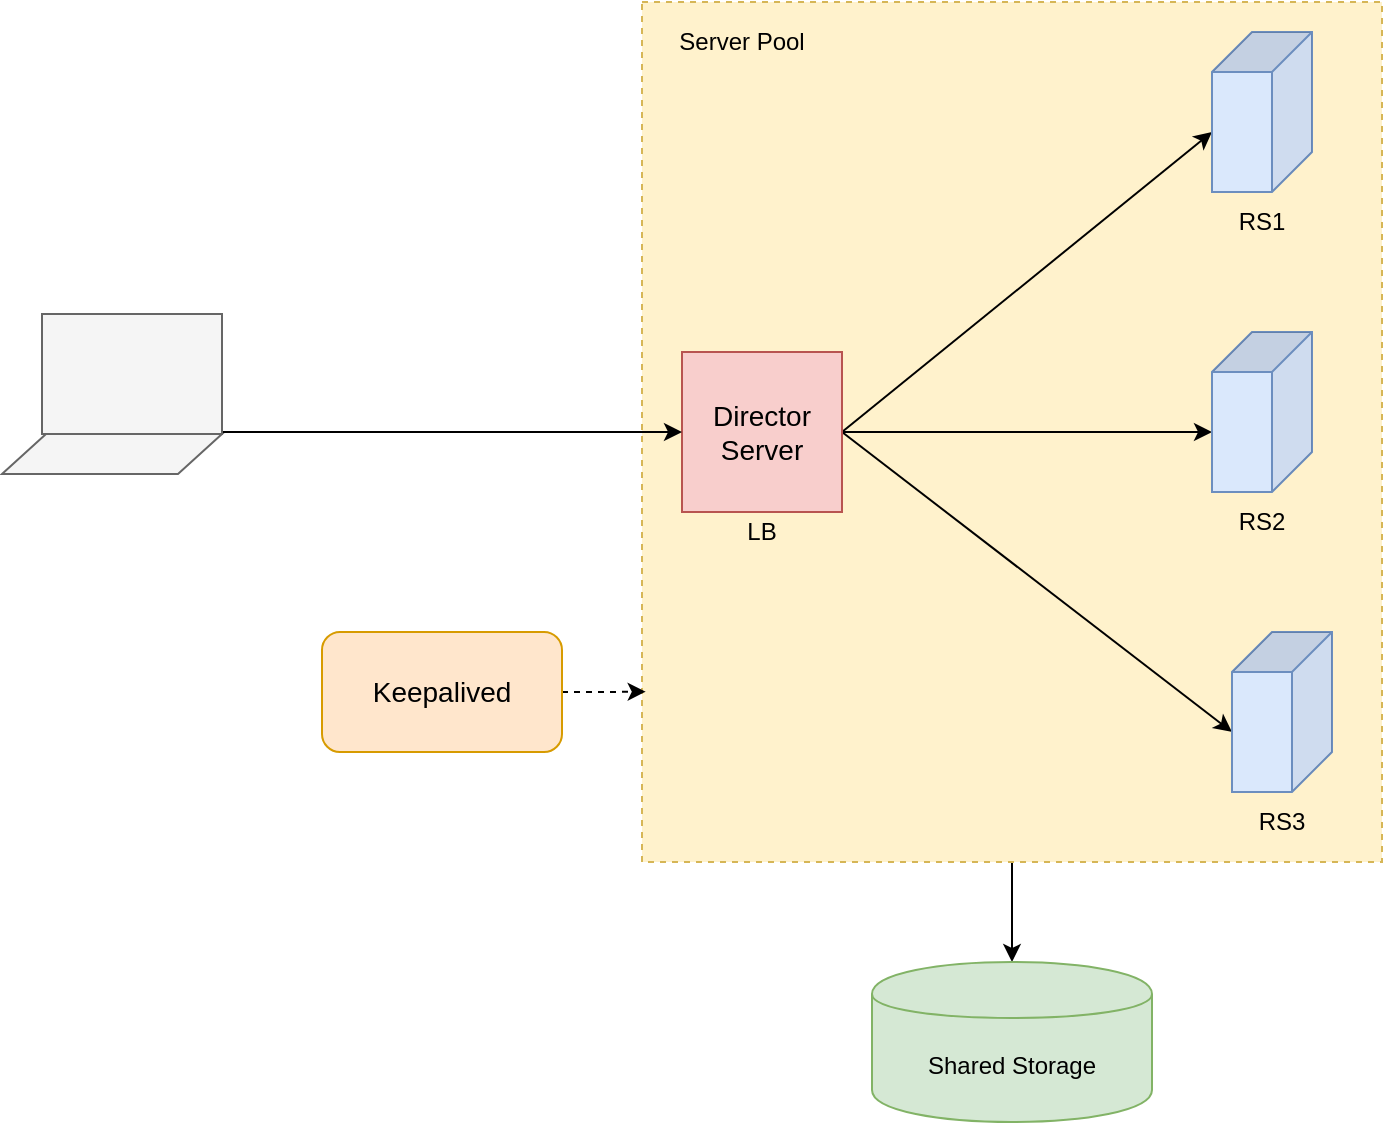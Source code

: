 <mxfile version="12.4.7" type="github">
  <diagram id="fQ0tpxYxzntRypLSKaCK" name="Page-1">
    <mxGraphModel dx="2249" dy="762" grid="1" gridSize="10" guides="1" tooltips="1" connect="1" arrows="1" fold="1" page="1" pageScale="1" pageWidth="827" pageHeight="1169" math="0" shadow="0">
      <root>
        <mxCell id="0"/>
        <mxCell id="1" parent="0"/>
        <mxCell id="0HKvY1qHdafvXrGgFuwy-4" value="" style="edgeStyle=orthogonalEdgeStyle;rounded=0;orthogonalLoop=1;jettySize=auto;html=1;" parent="1" source="0HKvY1qHdafvXrGgFuwy-1" target="0HKvY1qHdafvXrGgFuwy-3" edge="1">
          <mxGeometry relative="1" as="geometry"/>
        </mxCell>
        <mxCell id="0HKvY1qHdafvXrGgFuwy-1" value="" style="rounded=0;whiteSpace=wrap;html=1;dashed=1;fillColor=#fff2cc;strokeColor=#d6b656;" parent="1" vertex="1">
          <mxGeometry x="310" y="70" width="370" height="430" as="geometry"/>
        </mxCell>
        <mxCell id="ntUbtXpExg5YZEW9Ewyy-10" style="rounded=0;orthogonalLoop=1;jettySize=auto;html=1;exitX=1;exitY=0.5;exitDx=0;exitDy=0;entryX=0;entryY=0;entryDx=50;entryDy=50;entryPerimeter=0;" parent="1" source="ntUbtXpExg5YZEW9Ewyy-1" target="ntUbtXpExg5YZEW9Ewyy-2" edge="1">
          <mxGeometry relative="1" as="geometry"/>
        </mxCell>
        <mxCell id="ntUbtXpExg5YZEW9Ewyy-11" style="edgeStyle=none;rounded=0;orthogonalLoop=1;jettySize=auto;html=1;exitX=1;exitY=0.5;exitDx=0;exitDy=0;entryX=0;entryY=0;entryDx=50;entryDy=50;entryPerimeter=0;" parent="1" source="ntUbtXpExg5YZEW9Ewyy-1" target="ntUbtXpExg5YZEW9Ewyy-3" edge="1">
          <mxGeometry relative="1" as="geometry"/>
        </mxCell>
        <mxCell id="ntUbtXpExg5YZEW9Ewyy-12" style="edgeStyle=none;rounded=0;orthogonalLoop=1;jettySize=auto;html=1;exitX=1;exitY=0.5;exitDx=0;exitDy=0;entryX=0;entryY=0;entryDx=50;entryDy=50;entryPerimeter=0;" parent="1" source="ntUbtXpExg5YZEW9Ewyy-1" target="ntUbtXpExg5YZEW9Ewyy-4" edge="1">
          <mxGeometry relative="1" as="geometry"/>
        </mxCell>
        <mxCell id="ntUbtXpExg5YZEW9Ewyy-1" value="&lt;font style=&quot;font-size: 14px&quot;&gt;Director&lt;br&gt;Server&lt;/font&gt;" style="whiteSpace=wrap;html=1;aspect=fixed;fillColor=#f8cecc;strokeColor=#b85450;" parent="1" vertex="1">
          <mxGeometry x="330" y="245" width="80" height="80" as="geometry"/>
        </mxCell>
        <mxCell id="ntUbtXpExg5YZEW9Ewyy-2" value="" style="shape=cube;whiteSpace=wrap;html=1;boundedLbl=1;backgroundOutline=1;darkOpacity=0.05;darkOpacity2=0.1;rotation=90;fillColor=#dae8fc;strokeColor=#6c8ebf;" parent="1" vertex="1">
          <mxGeometry x="580" y="100" width="80" height="50" as="geometry"/>
        </mxCell>
        <mxCell id="ntUbtXpExg5YZEW9Ewyy-3" value="" style="shape=cube;whiteSpace=wrap;html=1;boundedLbl=1;backgroundOutline=1;darkOpacity=0.05;darkOpacity2=0.1;rotation=90;fillColor=#dae8fc;strokeColor=#6c8ebf;" parent="1" vertex="1">
          <mxGeometry x="580" y="250" width="80" height="50" as="geometry"/>
        </mxCell>
        <mxCell id="ntUbtXpExg5YZEW9Ewyy-4" value="" style="shape=cube;whiteSpace=wrap;html=1;boundedLbl=1;backgroundOutline=1;darkOpacity=0.05;darkOpacity2=0.1;rotation=90;fillColor=#dae8fc;strokeColor=#6c8ebf;" parent="1" vertex="1">
          <mxGeometry x="590" y="400" width="80" height="50" as="geometry"/>
        </mxCell>
        <mxCell id="ntUbtXpExg5YZEW9Ewyy-7" value="RS1" style="text;html=1;strokeColor=none;fillColor=none;align=center;verticalAlign=middle;whiteSpace=wrap;rounded=0;" parent="1" vertex="1">
          <mxGeometry x="600" y="170" width="40" height="20" as="geometry"/>
        </mxCell>
        <mxCell id="ntUbtXpExg5YZEW9Ewyy-8" value="RS2" style="text;html=1;strokeColor=none;fillColor=none;align=center;verticalAlign=middle;whiteSpace=wrap;rounded=0;" parent="1" vertex="1">
          <mxGeometry x="600" y="320" width="40" height="20" as="geometry"/>
        </mxCell>
        <mxCell id="ntUbtXpExg5YZEW9Ewyy-9" value="RS3" style="text;html=1;strokeColor=none;fillColor=none;align=center;verticalAlign=middle;whiteSpace=wrap;rounded=0;" parent="1" vertex="1">
          <mxGeometry x="610" y="470" width="40" height="20" as="geometry"/>
        </mxCell>
        <mxCell id="0HKvY1qHdafvXrGgFuwy-2" value="Server Pool" style="text;html=1;strokeColor=none;fillColor=none;align=center;verticalAlign=middle;whiteSpace=wrap;rounded=0;" parent="1" vertex="1">
          <mxGeometry x="320" y="80" width="80" height="20" as="geometry"/>
        </mxCell>
        <mxCell id="0HKvY1qHdafvXrGgFuwy-3" value="Shared Storage" style="shape=cylinder;whiteSpace=wrap;html=1;boundedLbl=1;backgroundOutline=1;fillColor=#d5e8d4;strokeColor=#82b366;" parent="1" vertex="1">
          <mxGeometry x="425" y="550" width="140" height="80" as="geometry"/>
        </mxCell>
        <mxCell id="0HKvY1qHdafvXrGgFuwy-8" value="" style="edgeStyle=orthogonalEdgeStyle;rounded=0;orthogonalLoop=1;jettySize=auto;html=1;entryX=0;entryY=0.5;entryDx=0;entryDy=0;exitX=1;exitY=1;exitDx=0;exitDy=0;" parent="1" source="0HKvY1qHdafvXrGgFuwy-5" target="ntUbtXpExg5YZEW9Ewyy-1" edge="1">
          <mxGeometry relative="1" as="geometry">
            <mxPoint x="130" y="275" as="targetPoint"/>
            <Array as="points">
              <mxPoint x="50" y="285"/>
            </Array>
          </mxGeometry>
        </mxCell>
        <mxCell id="0HKvY1qHdafvXrGgFuwy-5" value="" style="rounded=0;whiteSpace=wrap;html=1;fillColor=#f5f5f5;strokeColor=#666666;fontColor=#333333;" parent="1" vertex="1">
          <mxGeometry x="10" y="226" width="90" height="60" as="geometry"/>
        </mxCell>
        <mxCell id="0HKvY1qHdafvXrGgFuwy-6" value="" style="shape=parallelogram;perimeter=parallelogramPerimeter;whiteSpace=wrap;html=1;fillColor=#f5f5f5;strokeColor=#666666;fontColor=#333333;" parent="1" vertex="1">
          <mxGeometry x="-10" y="286" width="110" height="20" as="geometry"/>
        </mxCell>
        <mxCell id="0HKvY1qHdafvXrGgFuwy-9" value="LB" style="text;html=1;strokeColor=none;fillColor=none;align=center;verticalAlign=middle;whiteSpace=wrap;rounded=0;dashed=1;" parent="1" vertex="1">
          <mxGeometry x="350" y="325" width="40" height="20" as="geometry"/>
        </mxCell>
        <mxCell id="iU6LVSjIZWzxT9sqldAj-3" style="edgeStyle=orthogonalEdgeStyle;rounded=0;orthogonalLoop=1;jettySize=auto;html=1;entryX=0.005;entryY=0.802;entryDx=0;entryDy=0;entryPerimeter=0;dashed=1;" edge="1" parent="1" source="iU6LVSjIZWzxT9sqldAj-1" target="0HKvY1qHdafvXrGgFuwy-1">
          <mxGeometry relative="1" as="geometry"/>
        </mxCell>
        <mxCell id="iU6LVSjIZWzxT9sqldAj-1" value="&lt;font style=&quot;font-size: 14px&quot;&gt;Keepalived&lt;/font&gt;" style="rounded=1;whiteSpace=wrap;html=1;fillColor=#ffe6cc;strokeColor=#d79b00;" vertex="1" parent="1">
          <mxGeometry x="150" y="385" width="120" height="60" as="geometry"/>
        </mxCell>
      </root>
    </mxGraphModel>
  </diagram>
</mxfile>

